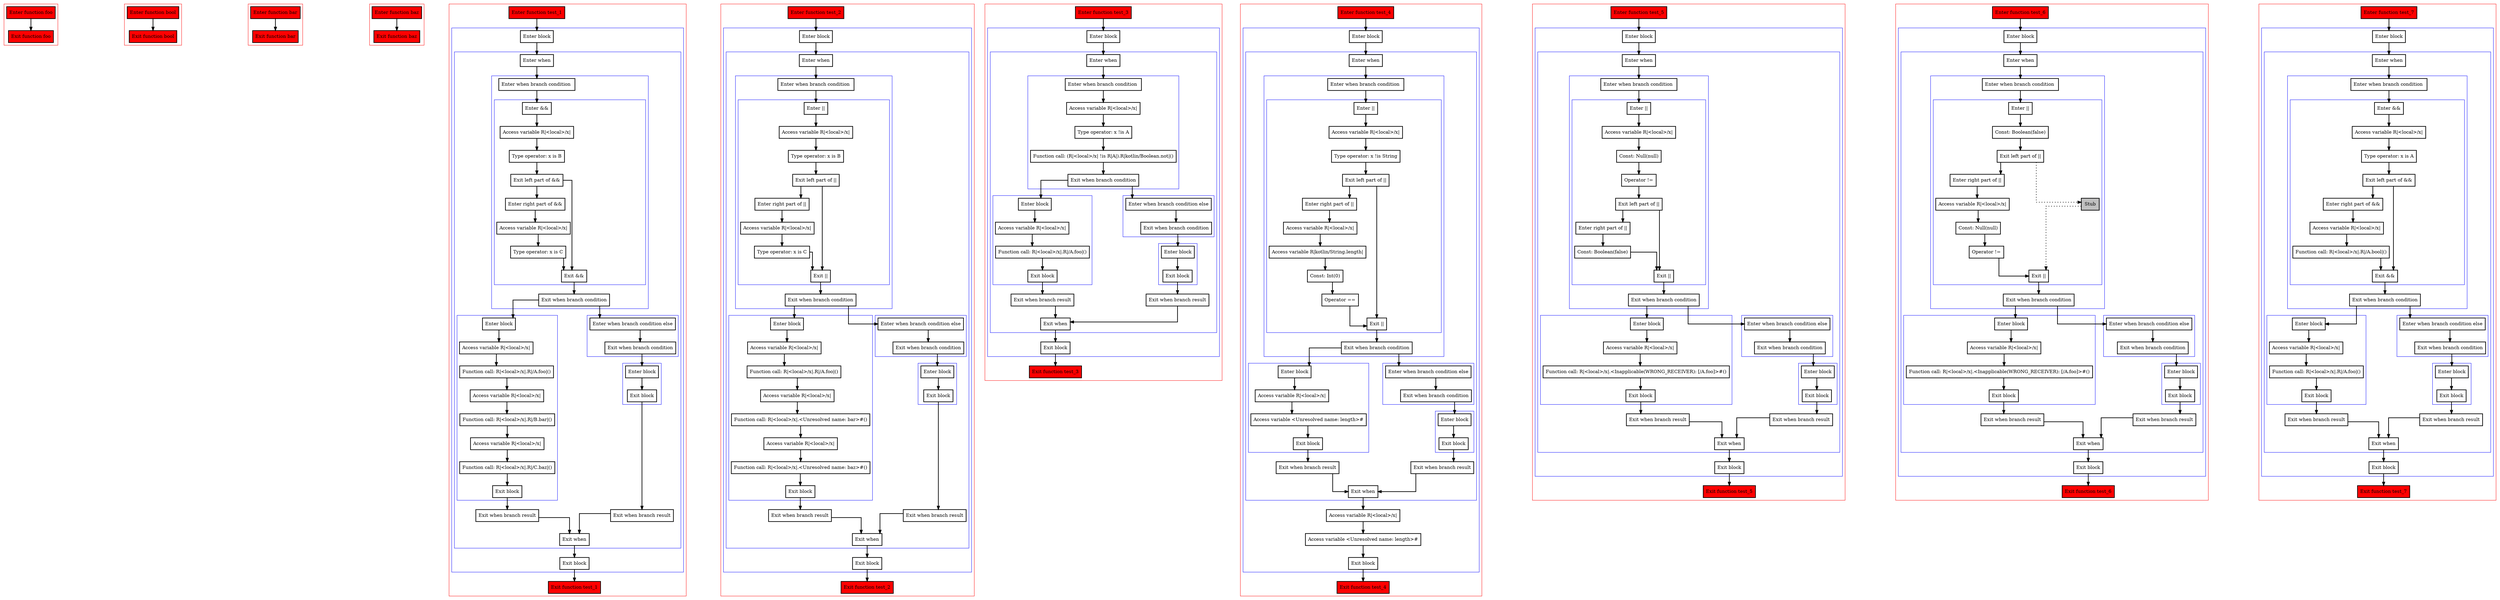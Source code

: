digraph booleanOperators_kt {
  graph [splines=ortho nodesep=3]
  node [shape=box penwidth=2]
  edge [penwidth=2]

  subgraph cluster_0 {
    color=red
    0 [label="Enter function foo" style="filled" fillcolor=red];
    1 [label="Exit function foo" style="filled" fillcolor=red];
  }

  0 -> {1};

  subgraph cluster_1 {
    color=red
    2 [label="Enter function bool" style="filled" fillcolor=red];
    3 [label="Exit function bool" style="filled" fillcolor=red];
  }

  2 -> {3};

  subgraph cluster_2 {
    color=red
    4 [label="Enter function bar" style="filled" fillcolor=red];
    5 [label="Exit function bar" style="filled" fillcolor=red];
  }

  4 -> {5};

  subgraph cluster_3 {
    color=red
    6 [label="Enter function baz" style="filled" fillcolor=red];
    7 [label="Exit function baz" style="filled" fillcolor=red];
  }

  6 -> {7};

  subgraph cluster_4 {
    color=red
    8 [label="Enter function test_1" style="filled" fillcolor=red];
    subgraph cluster_5 {
      color=blue
      9 [label="Enter block"];
      subgraph cluster_6 {
        color=blue
        10 [label="Enter when"];
        subgraph cluster_7 {
          color=blue
          11 [label="Enter when branch condition "];
          subgraph cluster_8 {
            color=blue
            12 [label="Enter &&"];
            13 [label="Access variable R|<local>/x|"];
            14 [label="Type operator: x is B"];
            15 [label="Exit left part of &&"];
            16 [label="Enter right part of &&"];
            17 [label="Access variable R|<local>/x|"];
            18 [label="Type operator: x is C"];
            19 [label="Exit &&"];
          }
          20 [label="Exit when branch condition"];
        }
        subgraph cluster_9 {
          color=blue
          21 [label="Enter block"];
          22 [label="Access variable R|<local>/x|"];
          23 [label="Function call: R|<local>/x|.R|/A.foo|()"];
          24 [label="Access variable R|<local>/x|"];
          25 [label="Function call: R|<local>/x|.R|/B.bar|()"];
          26 [label="Access variable R|<local>/x|"];
          27 [label="Function call: R|<local>/x|.R|/C.baz|()"];
          28 [label="Exit block"];
        }
        29 [label="Exit when branch result"];
        subgraph cluster_10 {
          color=blue
          30 [label="Enter when branch condition else"];
          31 [label="Exit when branch condition"];
        }
        subgraph cluster_11 {
          color=blue
          32 [label="Enter block"];
          33 [label="Exit block"];
        }
        34 [label="Exit when branch result"];
        35 [label="Exit when"];
      }
      36 [label="Exit block"];
    }
    37 [label="Exit function test_1" style="filled" fillcolor=red];
  }

  8 -> {9};
  9 -> {10};
  10 -> {11};
  11 -> {12};
  12 -> {13};
  13 -> {14};
  14 -> {15};
  15 -> {19 16};
  16 -> {17};
  17 -> {18};
  18 -> {19};
  19 -> {20};
  20 -> {21 30};
  21 -> {22};
  22 -> {23};
  23 -> {24};
  24 -> {25};
  25 -> {26};
  26 -> {27};
  27 -> {28};
  28 -> {29};
  29 -> {35};
  30 -> {31};
  31 -> {32};
  32 -> {33};
  33 -> {34};
  34 -> {35};
  35 -> {36};
  36 -> {37};

  subgraph cluster_12 {
    color=red
    38 [label="Enter function test_2" style="filled" fillcolor=red];
    subgraph cluster_13 {
      color=blue
      39 [label="Enter block"];
      subgraph cluster_14 {
        color=blue
        40 [label="Enter when"];
        subgraph cluster_15 {
          color=blue
          41 [label="Enter when branch condition "];
          subgraph cluster_16 {
            color=blue
            42 [label="Enter ||"];
            43 [label="Access variable R|<local>/x|"];
            44 [label="Type operator: x is B"];
            45 [label="Exit left part of ||"];
            46 [label="Enter right part of ||"];
            47 [label="Access variable R|<local>/x|"];
            48 [label="Type operator: x is C"];
            49 [label="Exit ||"];
          }
          50 [label="Exit when branch condition"];
        }
        subgraph cluster_17 {
          color=blue
          51 [label="Enter block"];
          52 [label="Access variable R|<local>/x|"];
          53 [label="Function call: R|<local>/x|.R|/A.foo|()"];
          54 [label="Access variable R|<local>/x|"];
          55 [label="Function call: R|<local>/x|.<Unresolved name: bar>#()"];
          56 [label="Access variable R|<local>/x|"];
          57 [label="Function call: R|<local>/x|.<Unresolved name: baz>#()"];
          58 [label="Exit block"];
        }
        59 [label="Exit when branch result"];
        subgraph cluster_18 {
          color=blue
          60 [label="Enter when branch condition else"];
          61 [label="Exit when branch condition"];
        }
        subgraph cluster_19 {
          color=blue
          62 [label="Enter block"];
          63 [label="Exit block"];
        }
        64 [label="Exit when branch result"];
        65 [label="Exit when"];
      }
      66 [label="Exit block"];
    }
    67 [label="Exit function test_2" style="filled" fillcolor=red];
  }

  38 -> {39};
  39 -> {40};
  40 -> {41};
  41 -> {42};
  42 -> {43};
  43 -> {44};
  44 -> {45};
  45 -> {49 46};
  46 -> {47};
  47 -> {48};
  48 -> {49};
  49 -> {50};
  50 -> {51 60};
  51 -> {52};
  52 -> {53};
  53 -> {54};
  54 -> {55};
  55 -> {56};
  56 -> {57};
  57 -> {58};
  58 -> {59};
  59 -> {65};
  60 -> {61};
  61 -> {62};
  62 -> {63};
  63 -> {64};
  64 -> {65};
  65 -> {66};
  66 -> {67};

  subgraph cluster_20 {
    color=red
    68 [label="Enter function test_3" style="filled" fillcolor=red];
    subgraph cluster_21 {
      color=blue
      69 [label="Enter block"];
      subgraph cluster_22 {
        color=blue
        70 [label="Enter when"];
        subgraph cluster_23 {
          color=blue
          71 [label="Enter when branch condition "];
          72 [label="Access variable R|<local>/x|"];
          73 [label="Type operator: x !is A"];
          74 [label="Function call: (R|<local>/x| !is R|A|).R|kotlin/Boolean.not|()"];
          75 [label="Exit when branch condition"];
        }
        subgraph cluster_24 {
          color=blue
          76 [label="Enter block"];
          77 [label="Access variable R|<local>/x|"];
          78 [label="Function call: R|<local>/x|.R|/A.foo|()"];
          79 [label="Exit block"];
        }
        80 [label="Exit when branch result"];
        subgraph cluster_25 {
          color=blue
          81 [label="Enter when branch condition else"];
          82 [label="Exit when branch condition"];
        }
        subgraph cluster_26 {
          color=blue
          83 [label="Enter block"];
          84 [label="Exit block"];
        }
        85 [label="Exit when branch result"];
        86 [label="Exit when"];
      }
      87 [label="Exit block"];
    }
    88 [label="Exit function test_3" style="filled" fillcolor=red];
  }

  68 -> {69};
  69 -> {70};
  70 -> {71};
  71 -> {72};
  72 -> {73};
  73 -> {74};
  74 -> {75};
  75 -> {76 81};
  76 -> {77};
  77 -> {78};
  78 -> {79};
  79 -> {80};
  80 -> {86};
  81 -> {82};
  82 -> {83};
  83 -> {84};
  84 -> {85};
  85 -> {86};
  86 -> {87};
  87 -> {88};

  subgraph cluster_27 {
    color=red
    89 [label="Enter function test_4" style="filled" fillcolor=red];
    subgraph cluster_28 {
      color=blue
      90 [label="Enter block"];
      subgraph cluster_29 {
        color=blue
        91 [label="Enter when"];
        subgraph cluster_30 {
          color=blue
          92 [label="Enter when branch condition "];
          subgraph cluster_31 {
            color=blue
            93 [label="Enter ||"];
            94 [label="Access variable R|<local>/x|"];
            95 [label="Type operator: x !is String"];
            96 [label="Exit left part of ||"];
            97 [label="Enter right part of ||"];
            98 [label="Access variable R|<local>/x|"];
            99 [label="Access variable R|kotlin/String.length|"];
            100 [label="Const: Int(0)"];
            101 [label="Operator =="];
            102 [label="Exit ||"];
          }
          103 [label="Exit when branch condition"];
        }
        subgraph cluster_32 {
          color=blue
          104 [label="Enter block"];
          105 [label="Access variable R|<local>/x|"];
          106 [label="Access variable <Unresolved name: length>#"];
          107 [label="Exit block"];
        }
        108 [label="Exit when branch result"];
        subgraph cluster_33 {
          color=blue
          109 [label="Enter when branch condition else"];
          110 [label="Exit when branch condition"];
        }
        subgraph cluster_34 {
          color=blue
          111 [label="Enter block"];
          112 [label="Exit block"];
        }
        113 [label="Exit when branch result"];
        114 [label="Exit when"];
      }
      115 [label="Access variable R|<local>/x|"];
      116 [label="Access variable <Unresolved name: length>#"];
      117 [label="Exit block"];
    }
    118 [label="Exit function test_4" style="filled" fillcolor=red];
  }

  89 -> {90};
  90 -> {91};
  91 -> {92};
  92 -> {93};
  93 -> {94};
  94 -> {95};
  95 -> {96};
  96 -> {102 97};
  97 -> {98};
  98 -> {99};
  99 -> {100};
  100 -> {101};
  101 -> {102};
  102 -> {103};
  103 -> {104 109};
  104 -> {105};
  105 -> {106};
  106 -> {107};
  107 -> {108};
  108 -> {114};
  109 -> {110};
  110 -> {111};
  111 -> {112};
  112 -> {113};
  113 -> {114};
  114 -> {115};
  115 -> {116};
  116 -> {117};
  117 -> {118};

  subgraph cluster_35 {
    color=red
    119 [label="Enter function test_5" style="filled" fillcolor=red];
    subgraph cluster_36 {
      color=blue
      120 [label="Enter block"];
      subgraph cluster_37 {
        color=blue
        121 [label="Enter when"];
        subgraph cluster_38 {
          color=blue
          122 [label="Enter when branch condition "];
          subgraph cluster_39 {
            color=blue
            123 [label="Enter ||"];
            124 [label="Access variable R|<local>/x|"];
            125 [label="Const: Null(null)"];
            126 [label="Operator !="];
            127 [label="Exit left part of ||"];
            128 [label="Enter right part of ||"];
            129 [label="Const: Boolean(false)"];
            130 [label="Exit ||"];
          }
          131 [label="Exit when branch condition"];
        }
        subgraph cluster_40 {
          color=blue
          132 [label="Enter block"];
          133 [label="Access variable R|<local>/x|"];
          134 [label="Function call: R|<local>/x|.<Inapplicable(WRONG_RECEIVER): [/A.foo]>#()"];
          135 [label="Exit block"];
        }
        136 [label="Exit when branch result"];
        subgraph cluster_41 {
          color=blue
          137 [label="Enter when branch condition else"];
          138 [label="Exit when branch condition"];
        }
        subgraph cluster_42 {
          color=blue
          139 [label="Enter block"];
          140 [label="Exit block"];
        }
        141 [label="Exit when branch result"];
        142 [label="Exit when"];
      }
      143 [label="Exit block"];
    }
    144 [label="Exit function test_5" style="filled" fillcolor=red];
  }

  119 -> {120};
  120 -> {121};
  121 -> {122};
  122 -> {123};
  123 -> {124};
  124 -> {125};
  125 -> {126};
  126 -> {127};
  127 -> {130 128};
  128 -> {129};
  129 -> {130};
  130 -> {131};
  131 -> {132 137};
  132 -> {133};
  133 -> {134};
  134 -> {135};
  135 -> {136};
  136 -> {142};
  137 -> {138};
  138 -> {139};
  139 -> {140};
  140 -> {141};
  141 -> {142};
  142 -> {143};
  143 -> {144};

  subgraph cluster_43 {
    color=red
    145 [label="Enter function test_6" style="filled" fillcolor=red];
    subgraph cluster_44 {
      color=blue
      146 [label="Enter block"];
      subgraph cluster_45 {
        color=blue
        147 [label="Enter when"];
        subgraph cluster_46 {
          color=blue
          148 [label="Enter when branch condition "];
          subgraph cluster_47 {
            color=blue
            149 [label="Enter ||"];
            150 [label="Const: Boolean(false)"];
            151 [label="Exit left part of ||"];
            152 [label="Enter right part of ||"];
            153 [label="Access variable R|<local>/x|"];
            154 [label="Const: Null(null)"];
            155 [label="Operator !="];
            156 [label="Stub" style="filled" fillcolor=gray];
            157 [label="Exit ||"];
          }
          158 [label="Exit when branch condition"];
        }
        subgraph cluster_48 {
          color=blue
          159 [label="Enter block"];
          160 [label="Access variable R|<local>/x|"];
          161 [label="Function call: R|<local>/x|.<Inapplicable(WRONG_RECEIVER): [/A.foo]>#()"];
          162 [label="Exit block"];
        }
        163 [label="Exit when branch result"];
        subgraph cluster_49 {
          color=blue
          164 [label="Enter when branch condition else"];
          165 [label="Exit when branch condition"];
        }
        subgraph cluster_50 {
          color=blue
          166 [label="Enter block"];
          167 [label="Exit block"];
        }
        168 [label="Exit when branch result"];
        169 [label="Exit when"];
      }
      170 [label="Exit block"];
    }
    171 [label="Exit function test_6" style="filled" fillcolor=red];
  }

  145 -> {146};
  146 -> {147};
  147 -> {148};
  148 -> {149};
  149 -> {150};
  150 -> {151};
  151 -> {152};
  151 -> {156} [style=dotted];
  152 -> {153};
  153 -> {154};
  154 -> {155};
  155 -> {157};
  156 -> {157} [style=dotted];
  157 -> {158};
  158 -> {159 164};
  159 -> {160};
  160 -> {161};
  161 -> {162};
  162 -> {163};
  163 -> {169};
  164 -> {165};
  165 -> {166};
  166 -> {167};
  167 -> {168};
  168 -> {169};
  169 -> {170};
  170 -> {171};

  subgraph cluster_51 {
    color=red
    172 [label="Enter function test_7" style="filled" fillcolor=red];
    subgraph cluster_52 {
      color=blue
      173 [label="Enter block"];
      subgraph cluster_53 {
        color=blue
        174 [label="Enter when"];
        subgraph cluster_54 {
          color=blue
          175 [label="Enter when branch condition "];
          subgraph cluster_55 {
            color=blue
            176 [label="Enter &&"];
            177 [label="Access variable R|<local>/x|"];
            178 [label="Type operator: x is A"];
            179 [label="Exit left part of &&"];
            180 [label="Enter right part of &&"];
            181 [label="Access variable R|<local>/x|"];
            182 [label="Function call: R|<local>/x|.R|/A.bool|()"];
            183 [label="Exit &&"];
          }
          184 [label="Exit when branch condition"];
        }
        subgraph cluster_56 {
          color=blue
          185 [label="Enter block"];
          186 [label="Access variable R|<local>/x|"];
          187 [label="Function call: R|<local>/x|.R|/A.foo|()"];
          188 [label="Exit block"];
        }
        189 [label="Exit when branch result"];
        subgraph cluster_57 {
          color=blue
          190 [label="Enter when branch condition else"];
          191 [label="Exit when branch condition"];
        }
        subgraph cluster_58 {
          color=blue
          192 [label="Enter block"];
          193 [label="Exit block"];
        }
        194 [label="Exit when branch result"];
        195 [label="Exit when"];
      }
      196 [label="Exit block"];
    }
    197 [label="Exit function test_7" style="filled" fillcolor=red];
  }

  172 -> {173};
  173 -> {174};
  174 -> {175};
  175 -> {176};
  176 -> {177};
  177 -> {178};
  178 -> {179};
  179 -> {183 180};
  180 -> {181};
  181 -> {182};
  182 -> {183};
  183 -> {184};
  184 -> {185 190};
  185 -> {186};
  186 -> {187};
  187 -> {188};
  188 -> {189};
  189 -> {195};
  190 -> {191};
  191 -> {192};
  192 -> {193};
  193 -> {194};
  194 -> {195};
  195 -> {196};
  196 -> {197};

}
